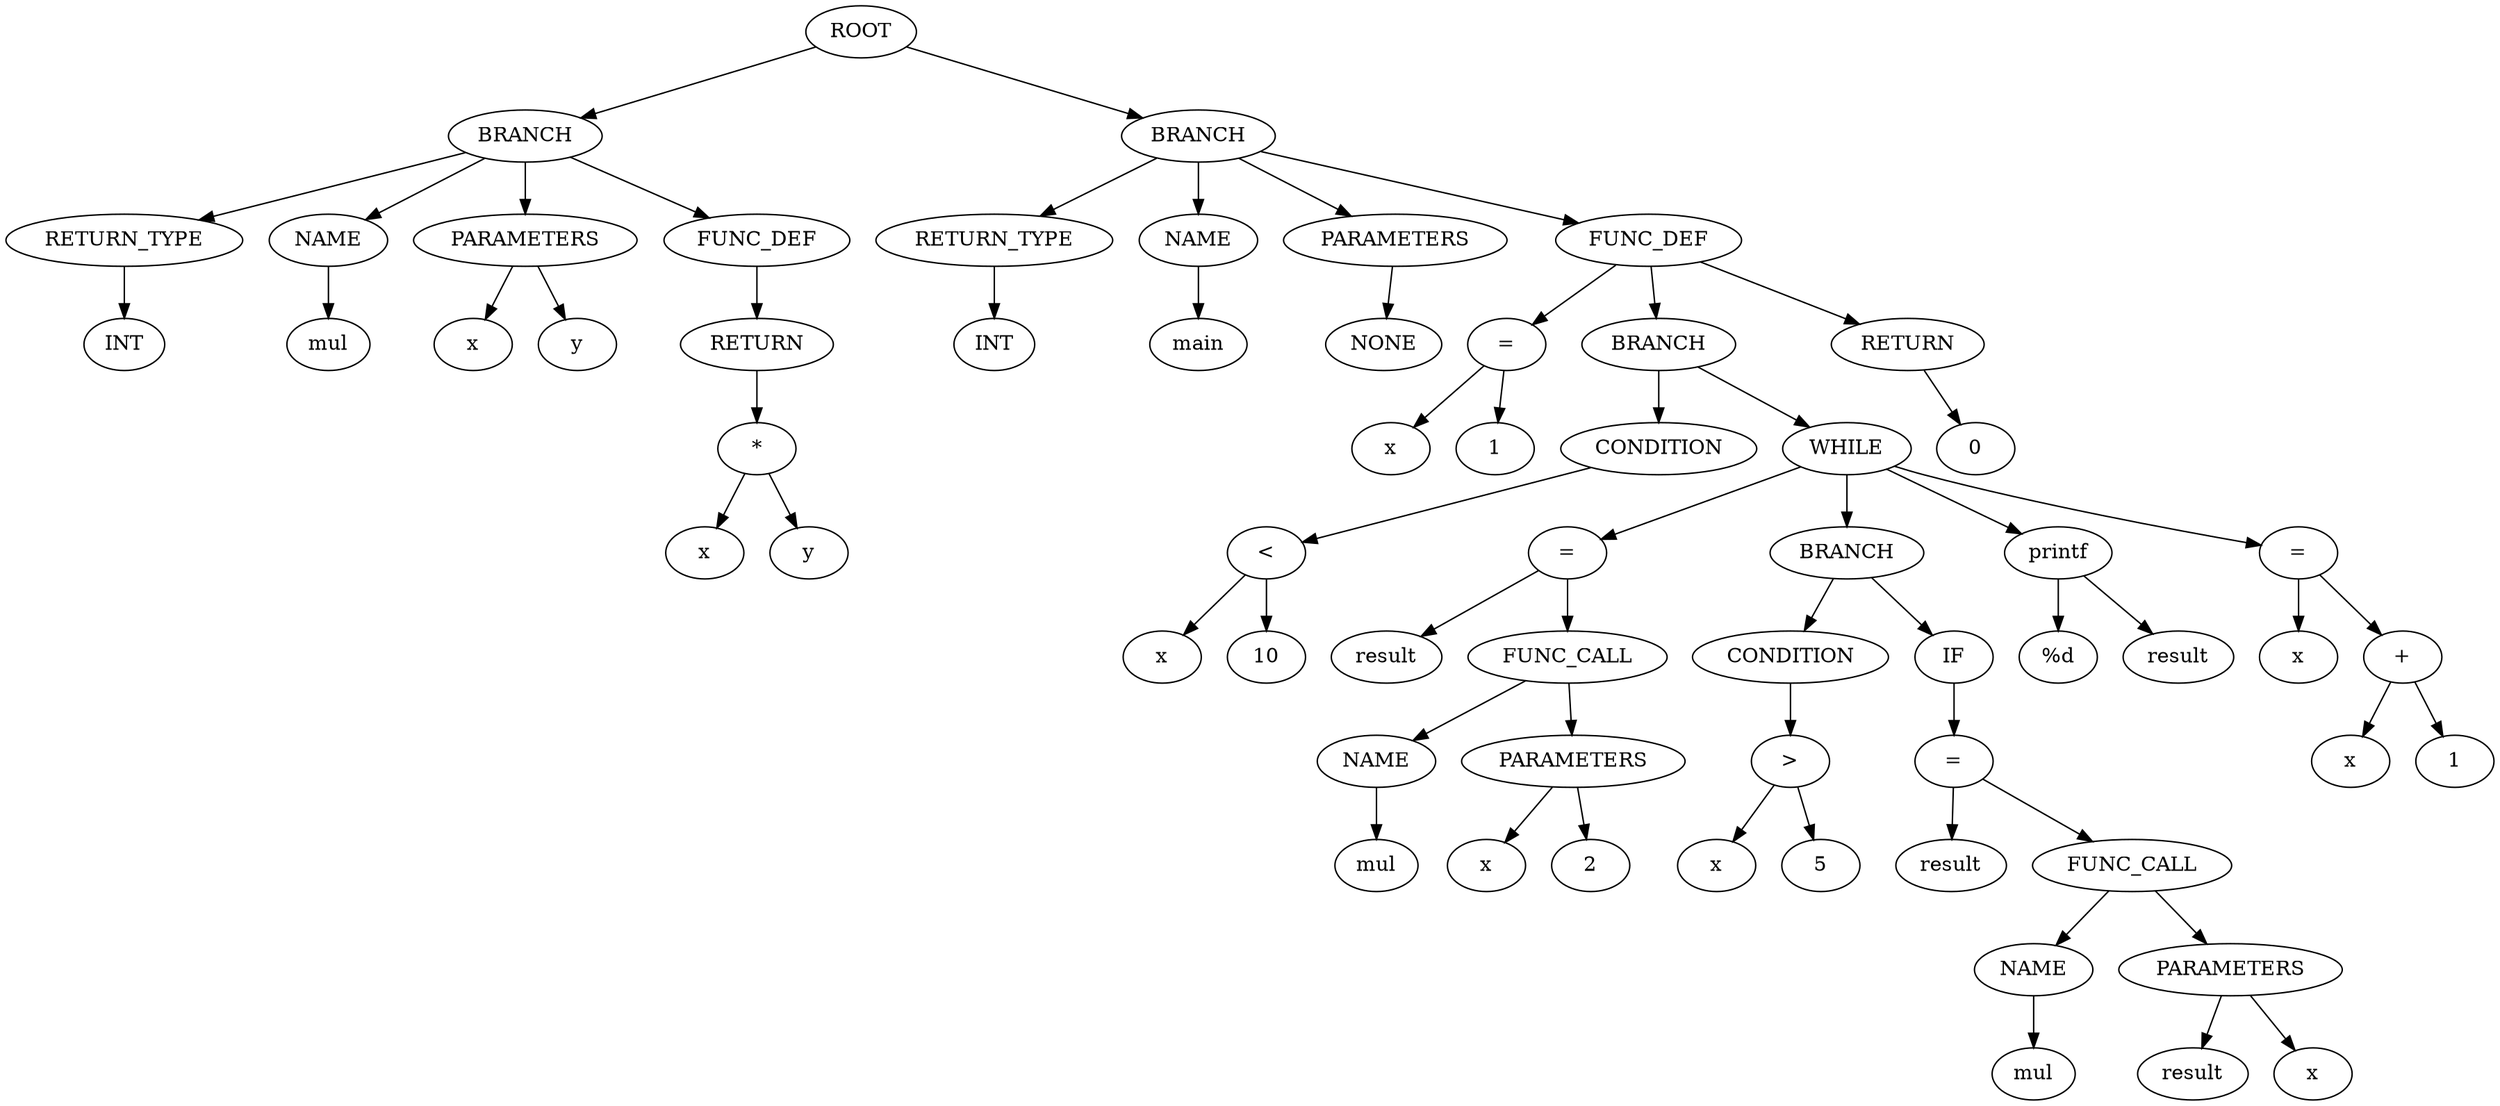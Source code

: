 strict digraph G{
l11[label = "BRANCH"]
l111[label = "BRANCH"]
"ROOT"->"l11"
l11131[label = "RETURN_TYPE"]
l111311[label = "NAME"]
l1113111[label = "PARAMETERS"]
l11131111[label = "FUNC_DEF"]
"l11"->"l11131"
l1113111131[label = "INT"]
"l11131"->l1113111131
"l11"->"l111311"
l11131111331[label = "mul"]
"l111311"->l11131111331
"l11"->"l1113111"
l111311113331[label = "x"]
l1113111133311[label = "y"]
"l1113111"->l111311113331
"l1113111"->l1113111133311
"l11"->"l11131111"
l1113111133331[label = "RETURN"]
"l11131111"->"l1113111133331"
l111311113333131[label = "*"]
"l1113111133331"->"l111311113333131"
l11131111333313131[label = "x"]
l111311113333131311[label = "y"]
"l111311113333131"->l11131111333313131
"l111311113333131"->l111311113333131311
"ROOT"->"l111"
l111331[label = "RETURN_TYPE"]
l1113311[label = "NAME"]
l11133111[label = "PARAMETERS"]
l111331111[label = "FUNC_DEF"]
"l111"->"l111331"
l11133111131[label = "INT"]
"l111331"->l11133111131
"l111"->"l1113311"
l111331111331[label = "main"]
"l1113311"->l111331111331
"l111"->"l11133111"
l1113311113331[label = "NONE"]
"l11133111"->l1113311113331
"l111"->"l111331111"
l11133111133331[label = "="]
l111331111333311[label = "BRANCH"]
l1113311113333111[label = "RETURN"]
"l111331111"->"l11133111133331"
l111331111333311131[label = "x"]
l1113311113333111311[label = "1"]
"l11133111133331"->l111331111333311131
"l11133111133331"->l1113311113333111311
"l111331111"->"l111331111333311"
l1113311113333111331[label = "CONDITION"]
l11133111133331113311[label = "WHILE"]
"l111331111333311"->"l1113311113333111331"
l1113311113333111331131[label = "<"]
"l1113311113333111331"->"l1113311113333111331131"
l111331111333311133113131[label = "x"]
l1113311113333111331131311[label = "10"]
"l1113311113333111331131"->l111331111333311133113131
"l1113311113333111331131"->l1113311113333111331131311
"l111331111333311"->"l11133111133331113311"
l11133111133331113311331[label = "="]
l111331111333311133113311[label = "BRANCH"]
l1113311113333111331133111[label = "printf"]
l11133111133331113311331111[label = "="]
"l11133111133331113311"->"l11133111133331113311331"
l1113311113333111331133111131[label = "result"]
l11133111133331113311331111311[label = "FUNC_CALL"]
"l11133111133331113311331"->l1113311113333111331133111131
"l11133111133331113311331"->"l11133111133331113311331111311"
l11133111133331113311331111311331[label = "NAME"]
l111331111333311133113311113113311[label = "PARAMETERS"]
"l11133111133331113311331111311"->"l11133111133331113311331111311331"
l11133111133331113311331111311331131[label = "mul"]
"l11133111133331113311331111311331"->l11133111133331113311331111311331131
"l11133111133331113311331111311"->"l111331111333311133113311113113311"
l111331111333311133113311113113311331[label = "x"]
l1113311113333111331133111131133113311[label = "2"]
"l111331111333311133113311113113311"->l111331111333311133113311113113311331
"l111331111333311133113311113113311"->l1113311113333111331133111131133113311
"l11133111133331113311"->"l111331111333311133113311"
l11133111133331113311331111331[label = "CONDITION"]
l111331111333311133113311113311[label = "IF"]
"l111331111333311133113311"->"l11133111133331113311331111331"
l11133111133331113311331111331131[label = ">"]
"l11133111133331113311331111331"->"l11133111133331113311331111331131"
l1113311113333111331133111133113131[label = "x"]
l11133111133331113311331111331131311[label = "5"]
"l11133111133331113311331111331131"->l1113311113333111331133111133113131
"l11133111133331113311331111331131"->l11133111133331113311331111331131311
"l111331111333311133113311"->"l111331111333311133113311113311"
l111331111333311133113311113311331[label = "="]
"l111331111333311133113311113311"->"l111331111333311133113311113311331"
l11133111133331113311331111331133131[label = "result"]
l111331111333311133113311113311331311[label = "FUNC_CALL"]
"l111331111333311133113311113311331"->l11133111133331113311331111331133131
"l111331111333311133113311113311331"->"l111331111333311133113311113311331311"
l111331111333311133113311113311331311331[label = "NAME"]
l1113311113333111331133111133113313113311[label = "PARAMETERS"]
"l111331111333311133113311113311331311"->"l111331111333311133113311113311331311331"
l111331111333311133113311113311331311331131[label = "mul"]
"l111331111333311133113311113311331311331"->l111331111333311133113311113311331311331131
"l111331111333311133113311113311331311"->"l1113311113333111331133111133113313113311"
l1113311113333111331133111133113313113311331[label = "result"]
l11133111133331113311331111331133131133113311[label = "x"]
"l1113311113333111331133111133113313113311"->l1113311113333111331133111133113313113311331
"l1113311113333111331133111133113313113311"->l11133111133331113311331111331133131133113311
"l11133111133331113311"->"l1113311113333111331133111"
l111331111333311133113311113331[label = "%d"]
l1113311113333111331133111133311[label = "result"]
"l1113311113333111331133111"->l111331111333311133113311113331
"l1113311113333111331133111"->l1113311113333111331133111133311
"l11133111133331113311"->"l11133111133331113311331111"
l1113311113333111331133111133331[label = "x"]
l11133111133331113311331111333311[label = "+"]
"l11133111133331113311331111"->l1113311113333111331133111133331
"l11133111133331113311331111"->"l11133111133331113311331111333311"
l11133111133331113311331111333311331[label = "x"]
l111331111333311133113311113333113311[label = "1"]
"l11133111133331113311331111333311"->l11133111133331113311331111333311331
"l11133111133331113311331111333311"->l111331111333311133113311113333113311
"l111331111"->"l1113311113333111"
l11133111133331113331[label = "0"]
"l1113311113333111"->l11133111133331113331
}
